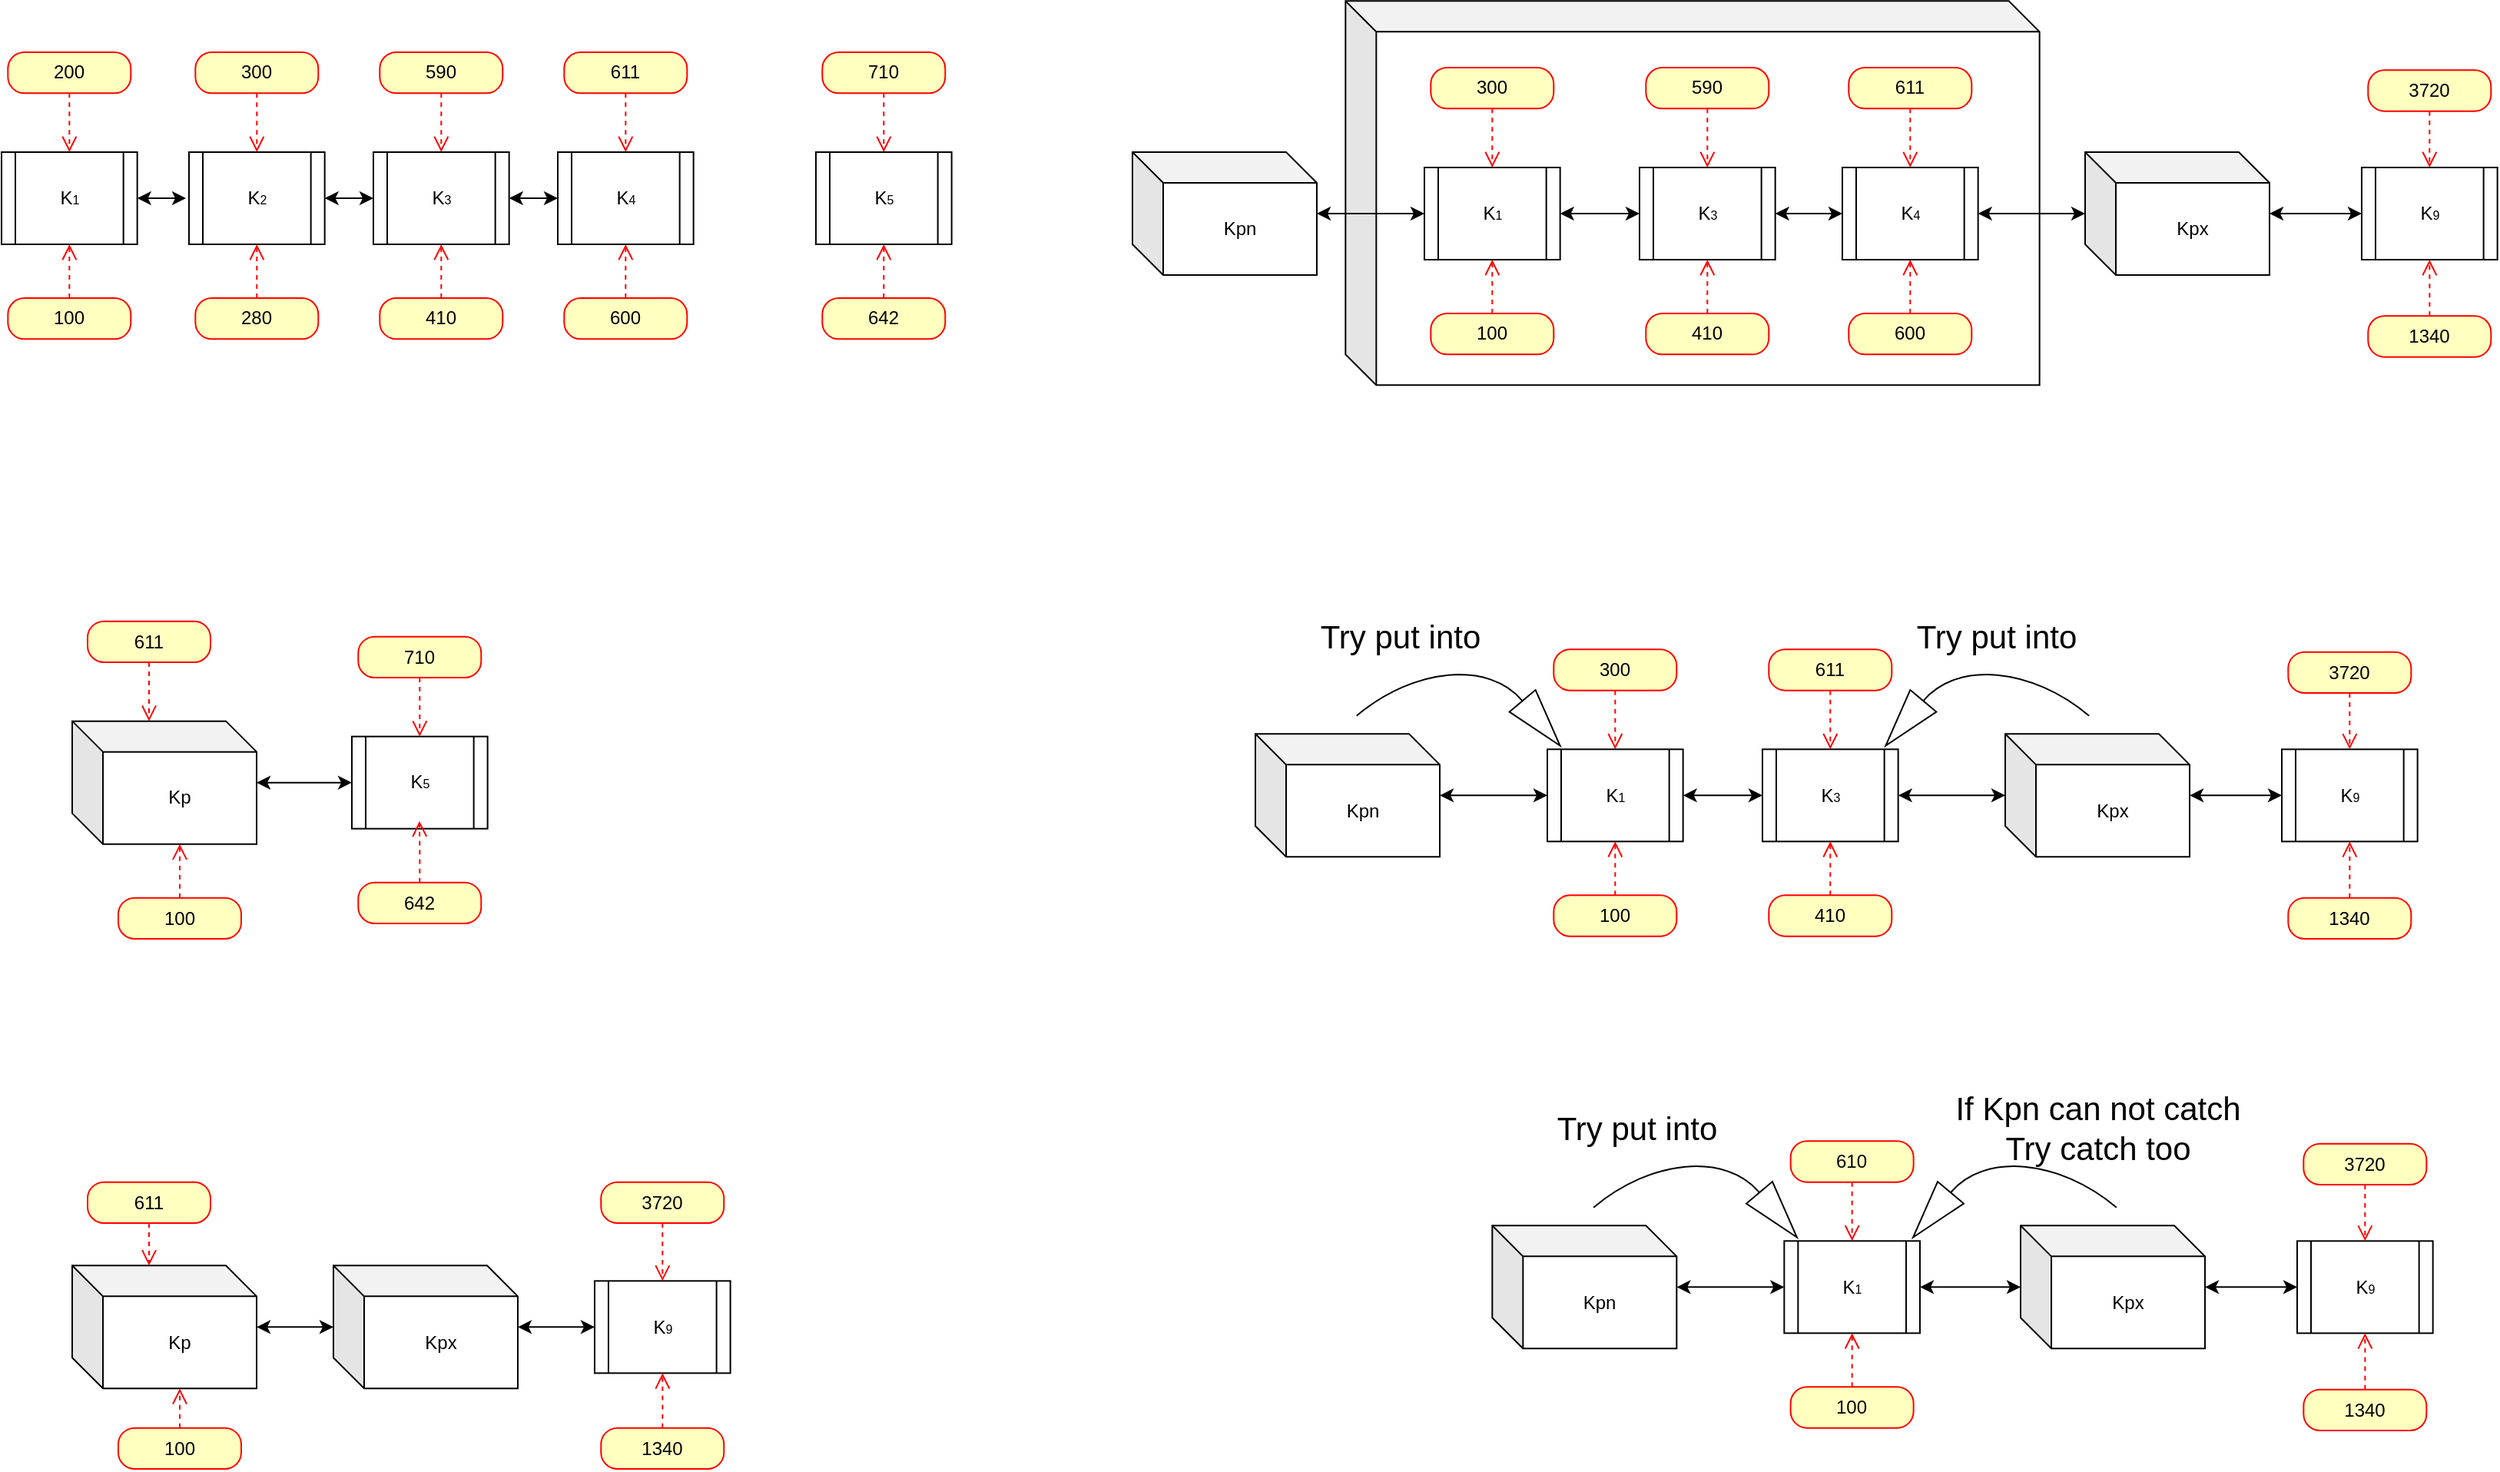 <mxfile version="12.8.4" type="device"><diagram id="GZtJiovVT754KJKXWWbZ" name="Page-1"><mxGraphModel dx="2070" dy="1130" grid="1" gridSize="10" guides="1" tooltips="1" connect="1" arrows="1" fold="1" page="1" pageScale="1" pageWidth="827" pageHeight="1169" math="0" shadow="0"><root><mxCell id="0"/><mxCell id="1" parent="0"/><mxCell id="yOZg9zUMTTDigQ_zRQOv-125" value="Kpn" style="shape=cube;whiteSpace=wrap;html=1;boundedLbl=1;backgroundOutline=1;darkOpacity=0.05;darkOpacity2=0.1;" vertex="1" parent="1"><mxGeometry x="978.67" y="136.67" width="451.66" height="250" as="geometry"/></mxCell><mxCell id="yOZg9zUMTTDigQ_zRQOv-13" style="edgeStyle=orthogonalEdgeStyle;rounded=0;orthogonalLoop=1;jettySize=auto;html=1;entryX=0;entryY=0.5;entryDx=0;entryDy=0;startArrow=classic;startFill=1;" edge="1" parent="1" target="yOZg9zUMTTDigQ_zRQOv-12"><mxGeometry relative="1" as="geometry"><mxPoint x="396.33" y="475" as="sourcePoint"/></mxGeometry></mxCell><mxCell id="yOZg9zUMTTDigQ_zRQOv-62" value="" style="edgeStyle=orthogonalEdgeStyle;rounded=0;orthogonalLoop=1;jettySize=auto;html=1;startArrow=classic;startFill=1;" edge="1" parent="1" source="yOZg9zUMTTDigQ_zRQOv-49" target="yOZg9zUMTTDigQ_zRQOv-57"><mxGeometry relative="1" as="geometry"/></mxCell><mxCell id="yOZg9zUMTTDigQ_zRQOv-49" value="Kp" style="shape=cube;whiteSpace=wrap;html=1;boundedLbl=1;backgroundOutline=1;darkOpacity=0.05;darkOpacity2=0.1;" vertex="1" parent="1"><mxGeometry x="150.0" y="605.33" width="120" height="80" as="geometry"/></mxCell><mxCell id="yOZg9zUMTTDigQ_zRQOv-52" value="K&lt;span style=&quot;font-size: 8px&quot;&gt;5&lt;br&gt;&lt;/span&gt;" style="shape=process;whiteSpace=wrap;html=1;backgroundOutline=1;rotation=0;" vertex="1" parent="1"><mxGeometry x="634" y="235" width="88.33" height="60" as="geometry"/></mxCell><mxCell id="yOZg9zUMTTDigQ_zRQOv-53" value="642" style="rounded=1;whiteSpace=wrap;html=1;arcSize=40;fontColor=#000000;fillColor=#ffffc0;strokeColor=#ff0000;" vertex="1" parent="1"><mxGeometry x="638.16" y="330" width="80" height="26.67" as="geometry"/></mxCell><mxCell id="yOZg9zUMTTDigQ_zRQOv-54" value="710" style="rounded=1;whiteSpace=wrap;html=1;arcSize=40;fontColor=#000000;fillColor=#ffffc0;strokeColor=#ff0000;" vertex="1" parent="1"><mxGeometry x="638.16" y="170.0" width="80" height="26.67" as="geometry"/></mxCell><mxCell id="yOZg9zUMTTDigQ_zRQOv-55" value="" style="edgeStyle=orthogonalEdgeStyle;html=1;verticalAlign=bottom;endArrow=open;endSize=8;strokeColor=#ff0000;dashed=1;exitX=0.5;exitY=0;exitDx=0;exitDy=0;entryX=0.5;entryY=1;entryDx=0;entryDy=0;" edge="1" parent="1" source="yOZg9zUMTTDigQ_zRQOv-53" target="yOZg9zUMTTDigQ_zRQOv-52"><mxGeometry relative="1" as="geometry"><mxPoint x="678" y="300" as="targetPoint"/><mxPoint x="1056.0" y="70.0" as="sourcePoint"/></mxGeometry></mxCell><mxCell id="yOZg9zUMTTDigQ_zRQOv-56" value="" style="edgeStyle=orthogonalEdgeStyle;html=1;verticalAlign=bottom;endArrow=open;endSize=8;strokeColor=#ff0000;dashed=1;exitX=0.5;exitY=1;exitDx=0;exitDy=0;entryX=0.5;entryY=0;entryDx=0;entryDy=0;" edge="1" parent="1" source="yOZg9zUMTTDigQ_zRQOv-54" target="yOZg9zUMTTDigQ_zRQOv-52"><mxGeometry relative="1" as="geometry"><mxPoint x="688" y="300" as="targetPoint"/><mxPoint x="688.16" y="340" as="sourcePoint"/></mxGeometry></mxCell><mxCell id="yOZg9zUMTTDigQ_zRQOv-57" value="K&lt;span style=&quot;font-size: 8px&quot;&gt;5&lt;br&gt;&lt;/span&gt;" style="shape=process;whiteSpace=wrap;html=1;backgroundOutline=1;rotation=0;" vertex="1" parent="1"><mxGeometry x="331.99" y="615.33" width="88.33" height="60" as="geometry"/></mxCell><mxCell id="yOZg9zUMTTDigQ_zRQOv-58" value="642" style="rounded=1;whiteSpace=wrap;html=1;arcSize=40;fontColor=#000000;fillColor=#ffffc0;strokeColor=#ff0000;" vertex="1" parent="1"><mxGeometry x="336.15" y="710.33" width="80" height="26.67" as="geometry"/></mxCell><mxCell id="yOZg9zUMTTDigQ_zRQOv-59" value="710" style="rounded=1;whiteSpace=wrap;html=1;arcSize=40;fontColor=#000000;fillColor=#ffffc0;strokeColor=#ff0000;" vertex="1" parent="1"><mxGeometry x="336.15" y="550.33" width="80" height="26.67" as="geometry"/></mxCell><mxCell id="yOZg9zUMTTDigQ_zRQOv-60" value="" style="edgeStyle=orthogonalEdgeStyle;html=1;verticalAlign=bottom;endArrow=open;endSize=8;strokeColor=#ff0000;dashed=1;exitX=0.5;exitY=0;exitDx=0;exitDy=0;" edge="1" parent="1" source="yOZg9zUMTTDigQ_zRQOv-58"><mxGeometry relative="1" as="geometry"><mxPoint x="375.99" y="670.33" as="targetPoint"/><mxPoint x="753.99" y="450.33" as="sourcePoint"/></mxGeometry></mxCell><mxCell id="yOZg9zUMTTDigQ_zRQOv-61" value="" style="edgeStyle=orthogonalEdgeStyle;html=1;verticalAlign=bottom;endArrow=open;endSize=8;strokeColor=#ff0000;dashed=1;exitX=0.5;exitY=1;exitDx=0;exitDy=0;entryX=0.5;entryY=0;entryDx=0;entryDy=0;" edge="1" parent="1" source="yOZg9zUMTTDigQ_zRQOv-59" target="yOZg9zUMTTDigQ_zRQOv-57"><mxGeometry relative="1" as="geometry"><mxPoint x="385.99" y="680.33" as="targetPoint"/><mxPoint x="386.15" y="720.33" as="sourcePoint"/></mxGeometry></mxCell><mxCell id="yOZg9zUMTTDigQ_zRQOv-71" value="" style="edgeStyle=orthogonalEdgeStyle;rounded=0;orthogonalLoop=1;jettySize=auto;html=1;startArrow=classic;startFill=1;" edge="1" parent="1" source="yOZg9zUMTTDigQ_zRQOv-64" target="yOZg9zUMTTDigQ_zRQOv-65"><mxGeometry relative="1" as="geometry"/></mxCell><mxCell id="yOZg9zUMTTDigQ_zRQOv-64" value="Kp" style="shape=cube;whiteSpace=wrap;html=1;boundedLbl=1;backgroundOutline=1;darkOpacity=0.05;darkOpacity2=0.1;" vertex="1" parent="1"><mxGeometry x="150.0" y="959.66" width="120" height="80" as="geometry"/></mxCell><mxCell id="yOZg9zUMTTDigQ_zRQOv-74" value="" style="edgeStyle=orthogonalEdgeStyle;rounded=0;orthogonalLoop=1;jettySize=auto;html=1;startArrow=classic;startFill=1;" edge="1" parent="1" source="yOZg9zUMTTDigQ_zRQOv-65" target="yOZg9zUMTTDigQ_zRQOv-66"><mxGeometry relative="1" as="geometry"/></mxCell><mxCell id="yOZg9zUMTTDigQ_zRQOv-65" value="Kpx" style="shape=cube;whiteSpace=wrap;html=1;boundedLbl=1;backgroundOutline=1;darkOpacity=0.05;darkOpacity2=0.1;" vertex="1" parent="1"><mxGeometry x="319.99" y="959.66" width="120" height="80" as="geometry"/></mxCell><mxCell id="yOZg9zUMTTDigQ_zRQOv-66" value="K&lt;span style=&quot;font-size: 8px&quot;&gt;9&lt;br&gt;&lt;/span&gt;" style="shape=process;whiteSpace=wrap;html=1;backgroundOutline=1;rotation=0;" vertex="1" parent="1"><mxGeometry x="489.99" y="969.66" width="88.33" height="60" as="geometry"/></mxCell><mxCell id="yOZg9zUMTTDigQ_zRQOv-67" value="1340" style="rounded=1;whiteSpace=wrap;html=1;arcSize=40;fontColor=#000000;fillColor=#ffffc0;strokeColor=#ff0000;" vertex="1" parent="1"><mxGeometry x="494.15" y="1065.32" width="80" height="26.67" as="geometry"/></mxCell><mxCell id="yOZg9zUMTTDigQ_zRQOv-68" value="3720" style="rounded=1;whiteSpace=wrap;html=1;arcSize=40;fontColor=#000000;fillColor=#ffffc0;strokeColor=#ff0000;" vertex="1" parent="1"><mxGeometry x="494.15" y="905.32" width="80" height="26.67" as="geometry"/></mxCell><mxCell id="yOZg9zUMTTDigQ_zRQOv-76" value="611" style="rounded=1;whiteSpace=wrap;html=1;arcSize=40;fontColor=#000000;fillColor=#ffffc0;strokeColor=#ff0000;" vertex="1" parent="1"><mxGeometry x="159.99" y="905.32" width="80" height="26.67" as="geometry"/></mxCell><mxCell id="yOZg9zUMTTDigQ_zRQOv-69" value="" style="edgeStyle=orthogonalEdgeStyle;html=1;verticalAlign=bottom;endArrow=open;endSize=8;strokeColor=#ff0000;dashed=1;exitX=0.5;exitY=0;exitDx=0;exitDy=0;" edge="1" parent="1" source="yOZg9zUMTTDigQ_zRQOv-67" target="yOZg9zUMTTDigQ_zRQOv-66"><mxGeometry relative="1" as="geometry"><mxPoint x="533.99" y="1025.32" as="targetPoint"/><mxPoint x="911.99" y="805.32" as="sourcePoint"/></mxGeometry></mxCell><mxCell id="yOZg9zUMTTDigQ_zRQOv-70" value="" style="edgeStyle=orthogonalEdgeStyle;html=1;verticalAlign=bottom;endArrow=open;endSize=8;strokeColor=#ff0000;dashed=1;exitX=0.5;exitY=1;exitDx=0;exitDy=0;entryX=0.5;entryY=0;entryDx=0;entryDy=0;" edge="1" parent="1" source="yOZg9zUMTTDigQ_zRQOv-68" target="yOZg9zUMTTDigQ_zRQOv-66"><mxGeometry relative="1" as="geometry"><mxPoint x="543.99" y="1035.32" as="targetPoint"/><mxPoint x="544.15" y="1075.32" as="sourcePoint"/></mxGeometry></mxCell><mxCell id="yOZg9zUMTTDigQ_zRQOv-75" value="" style="group" vertex="1" connectable="0" parent="1"><mxGeometry x="104.0" y="170.0" width="450.33" height="186.67" as="geometry"/></mxCell><mxCell id="yOZg9zUMTTDigQ_zRQOv-9" style="edgeStyle=orthogonalEdgeStyle;rounded=0;orthogonalLoop=1;jettySize=auto;html=1;entryX=0;entryY=0.5;entryDx=0;entryDy=0;startArrow=classic;startFill=1;" edge="1" parent="yOZg9zUMTTDigQ_zRQOv-75" source="yOZg9zUMTTDigQ_zRQOv-10"><mxGeometry relative="1" as="geometry"><mxPoint x="120.0" y="95.0" as="targetPoint"/></mxGeometry></mxCell><mxCell id="yOZg9zUMTTDigQ_zRQOv-10" value="K&lt;span style=&quot;font-size: 8px&quot;&gt;1&lt;br&gt;&lt;/span&gt;" style="shape=process;whiteSpace=wrap;html=1;backgroundOutline=1;rotation=0;" vertex="1" parent="yOZg9zUMTTDigQ_zRQOv-75"><mxGeometry y="65.0" width="88.33" height="60" as="geometry"/></mxCell><mxCell id="yOZg9zUMTTDigQ_zRQOv-20" value="100" style="rounded=1;whiteSpace=wrap;html=1;arcSize=40;fontColor=#000000;fillColor=#ffffc0;strokeColor=#ff0000;" vertex="1" parent="yOZg9zUMTTDigQ_zRQOv-75"><mxGeometry x="4.16" y="160.0" width="80" height="26.67" as="geometry"/></mxCell><mxCell id="yOZg9zUMTTDigQ_zRQOv-22" value="200" style="rounded=1;whiteSpace=wrap;html=1;arcSize=40;fontColor=#000000;fillColor=#ffffc0;strokeColor=#ff0000;" vertex="1" parent="yOZg9zUMTTDigQ_zRQOv-75"><mxGeometry x="4.16" width="80" height="26.67" as="geometry"/></mxCell><mxCell id="yOZg9zUMTTDigQ_zRQOv-21" value="" style="edgeStyle=orthogonalEdgeStyle;html=1;verticalAlign=bottom;endArrow=open;endSize=8;strokeColor=#ff0000;dashed=1;exitX=0.5;exitY=0;exitDx=0;exitDy=0;entryX=0.5;entryY=1;entryDx=0;entryDy=0;" edge="1" parent="yOZg9zUMTTDigQ_zRQOv-75" source="yOZg9zUMTTDigQ_zRQOv-20" target="yOZg9zUMTTDigQ_zRQOv-10"><mxGeometry relative="1" as="geometry"><mxPoint x="44.0" y="130.0" as="targetPoint"/><mxPoint x="422.0" y="-100.0" as="sourcePoint"/></mxGeometry></mxCell><mxCell id="yOZg9zUMTTDigQ_zRQOv-24" value="" style="edgeStyle=orthogonalEdgeStyle;html=1;verticalAlign=bottom;endArrow=open;endSize=8;strokeColor=#ff0000;dashed=1;exitX=0.5;exitY=1;exitDx=0;exitDy=0;entryX=0.5;entryY=0;entryDx=0;entryDy=0;" edge="1" parent="yOZg9zUMTTDigQ_zRQOv-75" source="yOZg9zUMTTDigQ_zRQOv-22" target="yOZg9zUMTTDigQ_zRQOv-10"><mxGeometry relative="1" as="geometry"><mxPoint x="54.0" y="130.0" as="targetPoint"/><mxPoint x="54.16" y="170.0" as="sourcePoint"/></mxGeometry></mxCell><mxCell id="yOZg9zUMTTDigQ_zRQOv-30" value="K&lt;span style=&quot;font-size: 8px&quot;&gt;2&lt;br&gt;&lt;/span&gt;" style="shape=process;whiteSpace=wrap;html=1;backgroundOutline=1;rotation=0;" vertex="1" parent="yOZg9zUMTTDigQ_zRQOv-75"><mxGeometry x="122.0" y="65.0" width="88.33" height="60" as="geometry"/></mxCell><mxCell id="yOZg9zUMTTDigQ_zRQOv-31" value="280" style="rounded=1;whiteSpace=wrap;html=1;arcSize=40;fontColor=#000000;fillColor=#ffffc0;strokeColor=#ff0000;" vertex="1" parent="yOZg9zUMTTDigQ_zRQOv-75"><mxGeometry x="126.16" y="160.0" width="80" height="26.67" as="geometry"/></mxCell><mxCell id="yOZg9zUMTTDigQ_zRQOv-32" value="300" style="rounded=1;whiteSpace=wrap;html=1;arcSize=40;fontColor=#000000;fillColor=#ffffc0;strokeColor=#ff0000;" vertex="1" parent="yOZg9zUMTTDigQ_zRQOv-75"><mxGeometry x="126.16" width="80" height="26.67" as="geometry"/></mxCell><mxCell id="yOZg9zUMTTDigQ_zRQOv-33" value="" style="edgeStyle=orthogonalEdgeStyle;html=1;verticalAlign=bottom;endArrow=open;endSize=8;strokeColor=#ff0000;dashed=1;exitX=0.5;exitY=0;exitDx=0;exitDy=0;entryX=0.5;entryY=1;entryDx=0;entryDy=0;" edge="1" parent="yOZg9zUMTTDigQ_zRQOv-75" source="yOZg9zUMTTDigQ_zRQOv-31" target="yOZg9zUMTTDigQ_zRQOv-30"><mxGeometry relative="1" as="geometry"><mxPoint x="166.0" y="130.0" as="targetPoint"/><mxPoint x="544.0" y="-100.0" as="sourcePoint"/></mxGeometry></mxCell><mxCell id="yOZg9zUMTTDigQ_zRQOv-34" value="" style="edgeStyle=orthogonalEdgeStyle;html=1;verticalAlign=bottom;endArrow=open;endSize=8;strokeColor=#ff0000;dashed=1;exitX=0.5;exitY=1;exitDx=0;exitDy=0;entryX=0.5;entryY=0;entryDx=0;entryDy=0;" edge="1" parent="yOZg9zUMTTDigQ_zRQOv-75" source="yOZg9zUMTTDigQ_zRQOv-32" target="yOZg9zUMTTDigQ_zRQOv-30"><mxGeometry relative="1" as="geometry"><mxPoint x="176.0" y="130.0" as="targetPoint"/><mxPoint x="176.16" y="170.0" as="sourcePoint"/></mxGeometry></mxCell><mxCell id="yOZg9zUMTTDigQ_zRQOv-35" value="K&lt;span style=&quot;font-size: 8px&quot;&gt;3&lt;br&gt;&lt;/span&gt;" style="shape=process;whiteSpace=wrap;html=1;backgroundOutline=1;rotation=0;" vertex="1" parent="yOZg9zUMTTDigQ_zRQOv-75"><mxGeometry x="242.0" y="65.0" width="88.33" height="60" as="geometry"/></mxCell><mxCell id="yOZg9zUMTTDigQ_zRQOv-46" value="" style="edgeStyle=orthogonalEdgeStyle;rounded=0;orthogonalLoop=1;jettySize=auto;html=1;startArrow=classic;startFill=1;" edge="1" parent="yOZg9zUMTTDigQ_zRQOv-75" source="yOZg9zUMTTDigQ_zRQOv-30" target="yOZg9zUMTTDigQ_zRQOv-35"><mxGeometry relative="1" as="geometry"/></mxCell><mxCell id="yOZg9zUMTTDigQ_zRQOv-36" value="410" style="rounded=1;whiteSpace=wrap;html=1;arcSize=40;fontColor=#000000;fillColor=#ffffc0;strokeColor=#ff0000;" vertex="1" parent="yOZg9zUMTTDigQ_zRQOv-75"><mxGeometry x="246.16" y="160.0" width="80" height="26.67" as="geometry"/></mxCell><mxCell id="yOZg9zUMTTDigQ_zRQOv-37" value="590" style="rounded=1;whiteSpace=wrap;html=1;arcSize=40;fontColor=#000000;fillColor=#ffffc0;strokeColor=#ff0000;" vertex="1" parent="yOZg9zUMTTDigQ_zRQOv-75"><mxGeometry x="246.16" width="80" height="26.67" as="geometry"/></mxCell><mxCell id="yOZg9zUMTTDigQ_zRQOv-38" value="" style="edgeStyle=orthogonalEdgeStyle;html=1;verticalAlign=bottom;endArrow=open;endSize=8;strokeColor=#ff0000;dashed=1;exitX=0.5;exitY=0;exitDx=0;exitDy=0;entryX=0.5;entryY=1;entryDx=0;entryDy=0;" edge="1" parent="yOZg9zUMTTDigQ_zRQOv-75" source="yOZg9zUMTTDigQ_zRQOv-36" target="yOZg9zUMTTDigQ_zRQOv-35"><mxGeometry relative="1" as="geometry"><mxPoint x="286" y="130.0" as="targetPoint"/><mxPoint x="664.0" y="-100.0" as="sourcePoint"/></mxGeometry></mxCell><mxCell id="yOZg9zUMTTDigQ_zRQOv-39" value="" style="edgeStyle=orthogonalEdgeStyle;html=1;verticalAlign=bottom;endArrow=open;endSize=8;strokeColor=#ff0000;dashed=1;exitX=0.5;exitY=1;exitDx=0;exitDy=0;entryX=0.5;entryY=0;entryDx=0;entryDy=0;" edge="1" parent="yOZg9zUMTTDigQ_zRQOv-75" source="yOZg9zUMTTDigQ_zRQOv-37" target="yOZg9zUMTTDigQ_zRQOv-35"><mxGeometry relative="1" as="geometry"><mxPoint x="296" y="130.0" as="targetPoint"/><mxPoint x="296.16" y="170.0" as="sourcePoint"/></mxGeometry></mxCell><mxCell id="yOZg9zUMTTDigQ_zRQOv-40" value="K&lt;span style=&quot;font-size: 8px&quot;&gt;4&lt;br&gt;&lt;/span&gt;" style="shape=process;whiteSpace=wrap;html=1;backgroundOutline=1;rotation=0;" vertex="1" parent="yOZg9zUMTTDigQ_zRQOv-75"><mxGeometry x="362" y="65.0" width="88.33" height="60" as="geometry"/></mxCell><mxCell id="yOZg9zUMTTDigQ_zRQOv-47" value="" style="edgeStyle=orthogonalEdgeStyle;rounded=0;orthogonalLoop=1;jettySize=auto;html=1;startArrow=classic;startFill=1;" edge="1" parent="yOZg9zUMTTDigQ_zRQOv-75" source="yOZg9zUMTTDigQ_zRQOv-35" target="yOZg9zUMTTDigQ_zRQOv-40"><mxGeometry relative="1" as="geometry"/></mxCell><mxCell id="yOZg9zUMTTDigQ_zRQOv-41" value="600" style="rounded=1;whiteSpace=wrap;html=1;arcSize=40;fontColor=#000000;fillColor=#ffffc0;strokeColor=#ff0000;" vertex="1" parent="yOZg9zUMTTDigQ_zRQOv-75"><mxGeometry x="366.16" y="160.0" width="80" height="26.67" as="geometry"/></mxCell><mxCell id="yOZg9zUMTTDigQ_zRQOv-42" value="611" style="rounded=1;whiteSpace=wrap;html=1;arcSize=40;fontColor=#000000;fillColor=#ffffc0;strokeColor=#ff0000;" vertex="1" parent="yOZg9zUMTTDigQ_zRQOv-75"><mxGeometry x="366.16" width="80" height="26.67" as="geometry"/></mxCell><mxCell id="yOZg9zUMTTDigQ_zRQOv-43" value="" style="edgeStyle=orthogonalEdgeStyle;html=1;verticalAlign=bottom;endArrow=open;endSize=8;strokeColor=#ff0000;dashed=1;exitX=0.5;exitY=0;exitDx=0;exitDy=0;entryX=0.5;entryY=1;entryDx=0;entryDy=0;" edge="1" parent="yOZg9zUMTTDigQ_zRQOv-75" source="yOZg9zUMTTDigQ_zRQOv-41" target="yOZg9zUMTTDigQ_zRQOv-40"><mxGeometry relative="1" as="geometry"><mxPoint x="406" y="130.0" as="targetPoint"/><mxPoint x="784.0" y="-100.0" as="sourcePoint"/></mxGeometry></mxCell><mxCell id="yOZg9zUMTTDigQ_zRQOv-44" value="" style="edgeStyle=orthogonalEdgeStyle;html=1;verticalAlign=bottom;endArrow=open;endSize=8;strokeColor=#ff0000;dashed=1;exitX=0.5;exitY=1;exitDx=0;exitDy=0;entryX=0.5;entryY=0;entryDx=0;entryDy=0;" edge="1" parent="yOZg9zUMTTDigQ_zRQOv-75" source="yOZg9zUMTTDigQ_zRQOv-42" target="yOZg9zUMTTDigQ_zRQOv-40"><mxGeometry relative="1" as="geometry"><mxPoint x="416" y="130.0" as="targetPoint"/><mxPoint x="416.16" y="170.0" as="sourcePoint"/></mxGeometry></mxCell><mxCell id="yOZg9zUMTTDigQ_zRQOv-78" value="100" style="rounded=1;whiteSpace=wrap;html=1;arcSize=40;fontColor=#000000;fillColor=#ffffc0;strokeColor=#ff0000;" vertex="1" parent="1"><mxGeometry x="179.99" y="1065.32" width="80" height="26.67" as="geometry"/></mxCell><mxCell id="yOZg9zUMTTDigQ_zRQOv-79" value="" style="edgeStyle=orthogonalEdgeStyle;html=1;verticalAlign=bottom;endArrow=open;endSize=8;strokeColor=#ff0000;dashed=1;exitX=0.5;exitY=1;exitDx=0;exitDy=0;entryX=0;entryY=0;entryDx=50;entryDy=0;entryPerimeter=0;" edge="1" parent="1" source="yOZg9zUMTTDigQ_zRQOv-76" target="yOZg9zUMTTDigQ_zRQOv-64"><mxGeometry relative="1" as="geometry"><mxPoint x="544.155" y="979.66" as="targetPoint"/><mxPoint x="544.15" y="941.99" as="sourcePoint"/></mxGeometry></mxCell><mxCell id="yOZg9zUMTTDigQ_zRQOv-80" value="" style="edgeStyle=orthogonalEdgeStyle;html=1;verticalAlign=bottom;endArrow=open;endSize=8;strokeColor=#ff0000;dashed=1;exitX=0.5;exitY=0;exitDx=0;exitDy=0;entryX=0;entryY=0;entryDx=70;entryDy=80;entryPerimeter=0;" edge="1" parent="1" source="yOZg9zUMTTDigQ_zRQOv-78" target="yOZg9zUMTTDigQ_zRQOv-64"><mxGeometry relative="1" as="geometry"><mxPoint x="544.155" y="979.66" as="targetPoint"/><mxPoint x="544.15" y="941.99" as="sourcePoint"/></mxGeometry></mxCell><mxCell id="yOZg9zUMTTDigQ_zRQOv-81" value="611" style="rounded=1;whiteSpace=wrap;html=1;arcSize=40;fontColor=#000000;fillColor=#ffffc0;strokeColor=#ff0000;" vertex="1" parent="1"><mxGeometry x="159.99" y="540.33" width="80" height="26.67" as="geometry"/></mxCell><mxCell id="yOZg9zUMTTDigQ_zRQOv-82" value="" style="edgeStyle=orthogonalEdgeStyle;html=1;verticalAlign=bottom;endArrow=open;endSize=8;strokeColor=#ff0000;dashed=1;exitX=0.5;exitY=1;exitDx=0;exitDy=0;entryX=0;entryY=0;entryDx=50;entryDy=0;entryPerimeter=0;" edge="1" parent="1" source="yOZg9zUMTTDigQ_zRQOv-81" target="yOZg9zUMTTDigQ_zRQOv-49"><mxGeometry relative="1" as="geometry"><mxPoint x="210" y="840.33" as="targetPoint"/><mxPoint x="209.99" y="812.66" as="sourcePoint"/></mxGeometry></mxCell><mxCell id="yOZg9zUMTTDigQ_zRQOv-83" value="100" style="rounded=1;whiteSpace=wrap;html=1;arcSize=40;fontColor=#000000;fillColor=#ffffc0;strokeColor=#ff0000;" vertex="1" parent="1"><mxGeometry x="179.99" y="720.33" width="80" height="26.67" as="geometry"/></mxCell><mxCell id="yOZg9zUMTTDigQ_zRQOv-84" value="" style="edgeStyle=orthogonalEdgeStyle;html=1;verticalAlign=bottom;endArrow=open;endSize=8;strokeColor=#ff0000;dashed=1;exitX=0.5;exitY=0;exitDx=0;exitDy=0;entryX=0;entryY=0;entryDx=70;entryDy=80;entryPerimeter=0;" edge="1" parent="1" source="yOZg9zUMTTDigQ_zRQOv-83" target="yOZg9zUMTTDigQ_zRQOv-49"><mxGeometry relative="1" as="geometry"><mxPoint x="230" y="920.33" as="targetPoint"/><mxPoint x="229.99" y="945.99" as="sourcePoint"/></mxGeometry></mxCell><mxCell id="yOZg9zUMTTDigQ_zRQOv-115" value="" style="edgeStyle=orthogonalEdgeStyle;rounded=0;orthogonalLoop=1;jettySize=auto;html=1;startArrow=classic;startFill=1;" edge="1" parent="1" source="yOZg9zUMTTDigQ_zRQOv-85" target="yOZg9zUMTTDigQ_zRQOv-110"><mxGeometry relative="1" as="geometry"/></mxCell><mxCell id="yOZg9zUMTTDigQ_zRQOv-85" value="Kpx" style="shape=cube;whiteSpace=wrap;html=1;boundedLbl=1;backgroundOutline=1;darkOpacity=0.05;darkOpacity2=0.1;" vertex="1" parent="1"><mxGeometry x="1460" y="235" width="120" height="80" as="geometry"/></mxCell><mxCell id="yOZg9zUMTTDigQ_zRQOv-110" value="K&lt;span style=&quot;font-size: 8px&quot;&gt;9&lt;br&gt;&lt;/span&gt;" style="shape=process;whiteSpace=wrap;html=1;backgroundOutline=1;rotation=0;" vertex="1" parent="1"><mxGeometry x="1639.99" y="245" width="88.33" height="60" as="geometry"/></mxCell><mxCell id="yOZg9zUMTTDigQ_zRQOv-111" value="1340" style="rounded=1;whiteSpace=wrap;html=1;arcSize=40;fontColor=#000000;fillColor=#ffffc0;strokeColor=#ff0000;" vertex="1" parent="1"><mxGeometry x="1644.16" y="341.66" width="80" height="26.67" as="geometry"/></mxCell><mxCell id="yOZg9zUMTTDigQ_zRQOv-112" value="3720" style="rounded=1;whiteSpace=wrap;html=1;arcSize=40;fontColor=#000000;fillColor=#ffffc0;strokeColor=#ff0000;" vertex="1" parent="1"><mxGeometry x="1644.16" y="181.66" width="80" height="26.67" as="geometry"/></mxCell><mxCell id="yOZg9zUMTTDigQ_zRQOv-113" value="" style="edgeStyle=orthogonalEdgeStyle;html=1;verticalAlign=bottom;endArrow=open;endSize=8;strokeColor=#ff0000;dashed=1;exitX=0.5;exitY=0;exitDx=0;exitDy=0;" edge="1" parent="1" source="yOZg9zUMTTDigQ_zRQOv-111" target="yOZg9zUMTTDigQ_zRQOv-110"><mxGeometry relative="1" as="geometry"><mxPoint x="1684" y="301.66" as="targetPoint"/><mxPoint x="2062" y="81.66" as="sourcePoint"/></mxGeometry></mxCell><mxCell id="yOZg9zUMTTDigQ_zRQOv-114" value="" style="edgeStyle=orthogonalEdgeStyle;html=1;verticalAlign=bottom;endArrow=open;endSize=8;strokeColor=#ff0000;dashed=1;exitX=0.5;exitY=1;exitDx=0;exitDy=0;entryX=0.5;entryY=0;entryDx=0;entryDy=0;" edge="1" parent="1" source="yOZg9zUMTTDigQ_zRQOv-112" target="yOZg9zUMTTDigQ_zRQOv-110"><mxGeometry relative="1" as="geometry"><mxPoint x="1694" y="311.66" as="targetPoint"/><mxPoint x="1694.16" y="351.66" as="sourcePoint"/></mxGeometry></mxCell><mxCell id="yOZg9zUMTTDigQ_zRQOv-116" value="" style="edgeStyle=orthogonalEdgeStyle;rounded=0;orthogonalLoop=1;jettySize=auto;html=1;startArrow=classic;startFill=1;" edge="1" parent="1" source="yOZg9zUMTTDigQ_zRQOv-104" target="yOZg9zUMTTDigQ_zRQOv-85"><mxGeometry relative="1" as="geometry"/></mxCell><mxCell id="yOZg9zUMTTDigQ_zRQOv-123" value="" style="edgeStyle=orthogonalEdgeStyle;rounded=0;orthogonalLoop=1;jettySize=auto;html=1;startArrow=classic;startFill=1;" edge="1" parent="1" source="yOZg9zUMTTDigQ_zRQOv-88" target="yOZg9zUMTTDigQ_zRQOv-98"><mxGeometry relative="1" as="geometry"/></mxCell><mxCell id="yOZg9zUMTTDigQ_zRQOv-88" value="K&lt;span style=&quot;font-size: 8px&quot;&gt;1&lt;br&gt;&lt;/span&gt;" style="shape=process;whiteSpace=wrap;html=1;backgroundOutline=1;rotation=0;" vertex="1" parent="1"><mxGeometry x="1030" y="245" width="88.33" height="60" as="geometry"/></mxCell><mxCell id="yOZg9zUMTTDigQ_zRQOv-89" value="100" style="rounded=1;whiteSpace=wrap;html=1;arcSize=40;fontColor=#000000;fillColor=#ffffc0;strokeColor=#ff0000;" vertex="1" parent="1"><mxGeometry x="1034.16" y="340" width="80" height="26.67" as="geometry"/></mxCell><mxCell id="yOZg9zUMTTDigQ_zRQOv-90" value="300" style="rounded=1;whiteSpace=wrap;html=1;arcSize=40;fontColor=#000000;fillColor=#ffffc0;strokeColor=#ff0000;" vertex="1" parent="1"><mxGeometry x="1034.16" y="180.0" width="80" height="26.67" as="geometry"/></mxCell><mxCell id="yOZg9zUMTTDigQ_zRQOv-91" value="" style="edgeStyle=orthogonalEdgeStyle;html=1;verticalAlign=bottom;endArrow=open;endSize=8;strokeColor=#ff0000;dashed=1;exitX=0.5;exitY=0;exitDx=0;exitDy=0;entryX=0.5;entryY=1;entryDx=0;entryDy=0;" edge="1" parent="1" source="yOZg9zUMTTDigQ_zRQOv-89" target="yOZg9zUMTTDigQ_zRQOv-88"><mxGeometry relative="1" as="geometry"><mxPoint x="1074" y="310" as="targetPoint"/><mxPoint x="1452.0" y="80.0" as="sourcePoint"/></mxGeometry></mxCell><mxCell id="yOZg9zUMTTDigQ_zRQOv-92" value="" style="edgeStyle=orthogonalEdgeStyle;html=1;verticalAlign=bottom;endArrow=open;endSize=8;strokeColor=#ff0000;dashed=1;exitX=0.5;exitY=1;exitDx=0;exitDy=0;entryX=0.5;entryY=0;entryDx=0;entryDy=0;" edge="1" parent="1" source="yOZg9zUMTTDigQ_zRQOv-90" target="yOZg9zUMTTDigQ_zRQOv-88"><mxGeometry relative="1" as="geometry"><mxPoint x="1084" y="310" as="targetPoint"/><mxPoint x="1084.16" y="350" as="sourcePoint"/></mxGeometry></mxCell><mxCell id="yOZg9zUMTTDigQ_zRQOv-98" value="K&lt;span style=&quot;font-size: 8px&quot;&gt;3&lt;br&gt;&lt;/span&gt;" style="shape=process;whiteSpace=wrap;html=1;backgroundOutline=1;rotation=0;" vertex="1" parent="1"><mxGeometry x="1170" y="245" width="88.33" height="60" as="geometry"/></mxCell><mxCell id="yOZg9zUMTTDigQ_zRQOv-100" value="410" style="rounded=1;whiteSpace=wrap;html=1;arcSize=40;fontColor=#000000;fillColor=#ffffc0;strokeColor=#ff0000;" vertex="1" parent="1"><mxGeometry x="1174.16" y="340" width="80" height="26.67" as="geometry"/></mxCell><mxCell id="yOZg9zUMTTDigQ_zRQOv-101" value="590" style="rounded=1;whiteSpace=wrap;html=1;arcSize=40;fontColor=#000000;fillColor=#ffffc0;strokeColor=#ff0000;" vertex="1" parent="1"><mxGeometry x="1174.16" y="180.0" width="80" height="26.67" as="geometry"/></mxCell><mxCell id="yOZg9zUMTTDigQ_zRQOv-102" value="" style="edgeStyle=orthogonalEdgeStyle;html=1;verticalAlign=bottom;endArrow=open;endSize=8;strokeColor=#ff0000;dashed=1;exitX=0.5;exitY=0;exitDx=0;exitDy=0;entryX=0.5;entryY=1;entryDx=0;entryDy=0;" edge="1" parent="1" source="yOZg9zUMTTDigQ_zRQOv-100" target="yOZg9zUMTTDigQ_zRQOv-98"><mxGeometry relative="1" as="geometry"><mxPoint x="1214" y="310" as="targetPoint"/><mxPoint x="1592.0" y="80.0" as="sourcePoint"/></mxGeometry></mxCell><mxCell id="yOZg9zUMTTDigQ_zRQOv-103" value="" style="edgeStyle=orthogonalEdgeStyle;html=1;verticalAlign=bottom;endArrow=open;endSize=8;strokeColor=#ff0000;dashed=1;exitX=0.5;exitY=1;exitDx=0;exitDy=0;entryX=0.5;entryY=0;entryDx=0;entryDy=0;" edge="1" parent="1" source="yOZg9zUMTTDigQ_zRQOv-101" target="yOZg9zUMTTDigQ_zRQOv-98"><mxGeometry relative="1" as="geometry"><mxPoint x="1224" y="310" as="targetPoint"/><mxPoint x="1224.16" y="350" as="sourcePoint"/></mxGeometry></mxCell><mxCell id="yOZg9zUMTTDigQ_zRQOv-104" value="K&lt;span style=&quot;font-size: 8px&quot;&gt;4&lt;br&gt;&lt;/span&gt;" style="shape=process;whiteSpace=wrap;html=1;backgroundOutline=1;rotation=0;" vertex="1" parent="1"><mxGeometry x="1302" y="245" width="88.33" height="60" as="geometry"/></mxCell><mxCell id="yOZg9zUMTTDigQ_zRQOv-105" value="" style="edgeStyle=orthogonalEdgeStyle;rounded=0;orthogonalLoop=1;jettySize=auto;html=1;startArrow=classic;startFill=1;" edge="1" parent="1" source="yOZg9zUMTTDigQ_zRQOv-98" target="yOZg9zUMTTDigQ_zRQOv-104"><mxGeometry relative="1" as="geometry"/></mxCell><mxCell id="yOZg9zUMTTDigQ_zRQOv-106" value="600" style="rounded=1;whiteSpace=wrap;html=1;arcSize=40;fontColor=#000000;fillColor=#ffffc0;strokeColor=#ff0000;" vertex="1" parent="1"><mxGeometry x="1306.16" y="340" width="80" height="26.67" as="geometry"/></mxCell><mxCell id="yOZg9zUMTTDigQ_zRQOv-107" value="611" style="rounded=1;whiteSpace=wrap;html=1;arcSize=40;fontColor=#000000;fillColor=#ffffc0;strokeColor=#ff0000;" vertex="1" parent="1"><mxGeometry x="1306.16" y="180.0" width="80" height="26.67" as="geometry"/></mxCell><mxCell id="yOZg9zUMTTDigQ_zRQOv-108" value="" style="edgeStyle=orthogonalEdgeStyle;html=1;verticalAlign=bottom;endArrow=open;endSize=8;strokeColor=#ff0000;dashed=1;exitX=0.5;exitY=0;exitDx=0;exitDy=0;entryX=0.5;entryY=1;entryDx=0;entryDy=0;" edge="1" parent="1" source="yOZg9zUMTTDigQ_zRQOv-106" target="yOZg9zUMTTDigQ_zRQOv-104"><mxGeometry relative="1" as="geometry"><mxPoint x="1346" y="310" as="targetPoint"/><mxPoint x="1724.0" y="80.0" as="sourcePoint"/></mxGeometry></mxCell><mxCell id="yOZg9zUMTTDigQ_zRQOv-109" value="" style="edgeStyle=orthogonalEdgeStyle;html=1;verticalAlign=bottom;endArrow=open;endSize=8;strokeColor=#ff0000;dashed=1;exitX=0.5;exitY=1;exitDx=0;exitDy=0;entryX=0.5;entryY=0;entryDx=0;entryDy=0;" edge="1" parent="1" source="yOZg9zUMTTDigQ_zRQOv-107" target="yOZg9zUMTTDigQ_zRQOv-104"><mxGeometry relative="1" as="geometry"><mxPoint x="1356" y="310" as="targetPoint"/><mxPoint x="1356.16" y="350" as="sourcePoint"/></mxGeometry></mxCell><mxCell id="yOZg9zUMTTDigQ_zRQOv-122" value="" style="edgeStyle=orthogonalEdgeStyle;rounded=0;orthogonalLoop=1;jettySize=auto;html=1;startArrow=classic;startFill=1;" edge="1" parent="1" source="yOZg9zUMTTDigQ_zRQOv-121" target="yOZg9zUMTTDigQ_zRQOv-88"><mxGeometry relative="1" as="geometry"/></mxCell><mxCell id="yOZg9zUMTTDigQ_zRQOv-121" value="Kpn" style="shape=cube;whiteSpace=wrap;html=1;boundedLbl=1;backgroundOutline=1;darkOpacity=0.05;darkOpacity2=0.1;" vertex="1" parent="1"><mxGeometry x="840" y="235" width="120" height="80" as="geometry"/></mxCell><mxCell id="yOZg9zUMTTDigQ_zRQOv-126" value="" style="edgeStyle=orthogonalEdgeStyle;rounded=0;orthogonalLoop=1;jettySize=auto;html=1;startArrow=classic;startFill=1;" edge="1" parent="1" source="yOZg9zUMTTDigQ_zRQOv-127" target="yOZg9zUMTTDigQ_zRQOv-128"><mxGeometry relative="1" as="geometry"/></mxCell><mxCell id="yOZg9zUMTTDigQ_zRQOv-127" value="Kpx" style="shape=cube;whiteSpace=wrap;html=1;boundedLbl=1;backgroundOutline=1;darkOpacity=0.05;darkOpacity2=0.1;" vertex="1" parent="1"><mxGeometry x="1408.01" y="613.66" width="120" height="80" as="geometry"/></mxCell><mxCell id="yOZg9zUMTTDigQ_zRQOv-128" value="K&lt;span style=&quot;font-size: 8px&quot;&gt;9&lt;br&gt;&lt;/span&gt;" style="shape=process;whiteSpace=wrap;html=1;backgroundOutline=1;rotation=0;" vertex="1" parent="1"><mxGeometry x="1588" y="623.67" width="88.33" height="60" as="geometry"/></mxCell><mxCell id="yOZg9zUMTTDigQ_zRQOv-129" value="1340" style="rounded=1;whiteSpace=wrap;html=1;arcSize=40;fontColor=#000000;fillColor=#ffffc0;strokeColor=#ff0000;" vertex="1" parent="1"><mxGeometry x="1592.17" y="720.33" width="80" height="26.67" as="geometry"/></mxCell><mxCell id="yOZg9zUMTTDigQ_zRQOv-130" value="3720" style="rounded=1;whiteSpace=wrap;html=1;arcSize=40;fontColor=#000000;fillColor=#ffffc0;strokeColor=#ff0000;" vertex="1" parent="1"><mxGeometry x="1592.17" y="560.33" width="80" height="26.67" as="geometry"/></mxCell><mxCell id="yOZg9zUMTTDigQ_zRQOv-131" value="" style="edgeStyle=orthogonalEdgeStyle;html=1;verticalAlign=bottom;endArrow=open;endSize=8;strokeColor=#ff0000;dashed=1;exitX=0.5;exitY=0;exitDx=0;exitDy=0;" edge="1" parent="1" source="yOZg9zUMTTDigQ_zRQOv-129" target="yOZg9zUMTTDigQ_zRQOv-128"><mxGeometry relative="1" as="geometry"><mxPoint x="1632.01" y="680.33" as="targetPoint"/><mxPoint x="2010.01" y="460.33" as="sourcePoint"/></mxGeometry></mxCell><mxCell id="yOZg9zUMTTDigQ_zRQOv-132" value="" style="edgeStyle=orthogonalEdgeStyle;html=1;verticalAlign=bottom;endArrow=open;endSize=8;strokeColor=#ff0000;dashed=1;exitX=0.5;exitY=1;exitDx=0;exitDy=0;entryX=0.5;entryY=0;entryDx=0;entryDy=0;" edge="1" parent="1" source="yOZg9zUMTTDigQ_zRQOv-130" target="yOZg9zUMTTDigQ_zRQOv-128"><mxGeometry relative="1" as="geometry"><mxPoint x="1642.01" y="690.33" as="targetPoint"/><mxPoint x="1642.17" y="730.33" as="sourcePoint"/></mxGeometry></mxCell><mxCell id="yOZg9zUMTTDigQ_zRQOv-134" value="" style="edgeStyle=orthogonalEdgeStyle;rounded=0;orthogonalLoop=1;jettySize=auto;html=1;startArrow=classic;startFill=1;" edge="1" parent="1" source="yOZg9zUMTTDigQ_zRQOv-135" target="yOZg9zUMTTDigQ_zRQOv-140"><mxGeometry relative="1" as="geometry"/></mxCell><mxCell id="yOZg9zUMTTDigQ_zRQOv-135" value="K&lt;span style=&quot;font-size: 8px&quot;&gt;1&lt;br&gt;&lt;/span&gt;" style="shape=process;whiteSpace=wrap;html=1;backgroundOutline=1;rotation=0;" vertex="1" parent="1"><mxGeometry x="1110" y="623.65" width="88.33" height="60" as="geometry"/></mxCell><mxCell id="yOZg9zUMTTDigQ_zRQOv-136" value="100" style="rounded=1;whiteSpace=wrap;html=1;arcSize=40;fontColor=#000000;fillColor=#ffffc0;strokeColor=#ff0000;" vertex="1" parent="1"><mxGeometry x="1114.16" y="718.65" width="80" height="26.67" as="geometry"/></mxCell><mxCell id="yOZg9zUMTTDigQ_zRQOv-137" value="300" style="rounded=1;whiteSpace=wrap;html=1;arcSize=40;fontColor=#000000;fillColor=#ffffc0;strokeColor=#ff0000;" vertex="1" parent="1"><mxGeometry x="1114.16" y="558.65" width="80" height="26.67" as="geometry"/></mxCell><mxCell id="yOZg9zUMTTDigQ_zRQOv-138" value="" style="edgeStyle=orthogonalEdgeStyle;html=1;verticalAlign=bottom;endArrow=open;endSize=8;strokeColor=#ff0000;dashed=1;exitX=0.5;exitY=0;exitDx=0;exitDy=0;entryX=0.5;entryY=1;entryDx=0;entryDy=0;" edge="1" parent="1" source="yOZg9zUMTTDigQ_zRQOv-136" target="yOZg9zUMTTDigQ_zRQOv-135"><mxGeometry relative="1" as="geometry"><mxPoint x="1154" y="688.65" as="targetPoint"/><mxPoint x="1532.0" y="458.65" as="sourcePoint"/></mxGeometry></mxCell><mxCell id="yOZg9zUMTTDigQ_zRQOv-139" value="" style="edgeStyle=orthogonalEdgeStyle;html=1;verticalAlign=bottom;endArrow=open;endSize=8;strokeColor=#ff0000;dashed=1;exitX=0.5;exitY=1;exitDx=0;exitDy=0;entryX=0.5;entryY=0;entryDx=0;entryDy=0;" edge="1" parent="1" source="yOZg9zUMTTDigQ_zRQOv-137" target="yOZg9zUMTTDigQ_zRQOv-135"><mxGeometry relative="1" as="geometry"><mxPoint x="1164" y="688.65" as="targetPoint"/><mxPoint x="1164.16" y="728.65" as="sourcePoint"/></mxGeometry></mxCell><mxCell id="yOZg9zUMTTDigQ_zRQOv-154" value="" style="edgeStyle=orthogonalEdgeStyle;rounded=0;orthogonalLoop=1;jettySize=auto;html=1;startArrow=classic;startFill=1;" edge="1" parent="1" source="yOZg9zUMTTDigQ_zRQOv-140" target="yOZg9zUMTTDigQ_zRQOv-127"><mxGeometry relative="1" as="geometry"/></mxCell><mxCell id="yOZg9zUMTTDigQ_zRQOv-140" value="K&lt;span style=&quot;font-size: 8px&quot;&gt;3&lt;br&gt;&lt;/span&gt;" style="shape=process;whiteSpace=wrap;html=1;backgroundOutline=1;rotation=0;" vertex="1" parent="1"><mxGeometry x="1250" y="623.65" width="88.33" height="60" as="geometry"/></mxCell><mxCell id="yOZg9zUMTTDigQ_zRQOv-141" value="410" style="rounded=1;whiteSpace=wrap;html=1;arcSize=40;fontColor=#000000;fillColor=#ffffc0;strokeColor=#ff0000;" vertex="1" parent="1"><mxGeometry x="1254.16" y="718.65" width="80" height="26.67" as="geometry"/></mxCell><mxCell id="yOZg9zUMTTDigQ_zRQOv-142" value="611" style="rounded=1;whiteSpace=wrap;html=1;arcSize=40;fontColor=#000000;fillColor=#ffffc0;strokeColor=#ff0000;" vertex="1" parent="1"><mxGeometry x="1254.16" y="558.65" width="80" height="26.67" as="geometry"/></mxCell><mxCell id="yOZg9zUMTTDigQ_zRQOv-143" value="" style="edgeStyle=orthogonalEdgeStyle;html=1;verticalAlign=bottom;endArrow=open;endSize=8;strokeColor=#ff0000;dashed=1;exitX=0.5;exitY=0;exitDx=0;exitDy=0;entryX=0.5;entryY=1;entryDx=0;entryDy=0;" edge="1" parent="1" source="yOZg9zUMTTDigQ_zRQOv-141" target="yOZg9zUMTTDigQ_zRQOv-140"><mxGeometry relative="1" as="geometry"><mxPoint x="1294" y="688.65" as="targetPoint"/><mxPoint x="1672.0" y="458.65" as="sourcePoint"/></mxGeometry></mxCell><mxCell id="yOZg9zUMTTDigQ_zRQOv-144" value="" style="edgeStyle=orthogonalEdgeStyle;html=1;verticalAlign=bottom;endArrow=open;endSize=8;strokeColor=#ff0000;dashed=1;exitX=0.5;exitY=1;exitDx=0;exitDy=0;entryX=0.5;entryY=0;entryDx=0;entryDy=0;" edge="1" parent="1" source="yOZg9zUMTTDigQ_zRQOv-142" target="yOZg9zUMTTDigQ_zRQOv-140"><mxGeometry relative="1" as="geometry"><mxPoint x="1304" y="688.65" as="targetPoint"/><mxPoint x="1304.16" y="728.65" as="sourcePoint"/></mxGeometry></mxCell><mxCell id="yOZg9zUMTTDigQ_zRQOv-151" value="" style="edgeStyle=orthogonalEdgeStyle;rounded=0;orthogonalLoop=1;jettySize=auto;html=1;startArrow=classic;startFill=1;" edge="1" parent="1" source="yOZg9zUMTTDigQ_zRQOv-152" target="yOZg9zUMTTDigQ_zRQOv-135"><mxGeometry relative="1" as="geometry"/></mxCell><mxCell id="yOZg9zUMTTDigQ_zRQOv-152" value="Kpn" style="shape=cube;whiteSpace=wrap;html=1;boundedLbl=1;backgroundOutline=1;darkOpacity=0.05;darkOpacity2=0.1;" vertex="1" parent="1"><mxGeometry x="920" y="613.65" width="120" height="80" as="geometry"/></mxCell><mxCell id="yOZg9zUMTTDigQ_zRQOv-155" value="" style="html=1;shadow=0;dashed=0;align=center;verticalAlign=middle;shape=mxgraph.arrows2.jumpInArrow;dy=0;dx=38.04;arrowHead=22.18;rotation=50;" vertex="1" parent="1"><mxGeometry x="1006.33" y="558" width="100" height="100" as="geometry"/></mxCell><mxCell id="yOZg9zUMTTDigQ_zRQOv-156" value="&lt;font style=&quot;font-size: 21px&quot;&gt;Try put into&lt;/font&gt;" style="text;html=1;align=center;verticalAlign=middle;resizable=0;points=[];autosize=1;" vertex="1" parent="1"><mxGeometry x="954.17" y="540" width="120" height="20" as="geometry"/></mxCell><mxCell id="yOZg9zUMTTDigQ_zRQOv-157" value="" style="html=1;shadow=0;dashed=0;align=center;verticalAlign=middle;shape=mxgraph.arrows2.jumpInArrow;dy=0;dx=38.04;arrowHead=22.18;rotation=40;direction=north;flipH=0;flipV=1;" vertex="1" parent="1"><mxGeometry x="1342.17" y="558" width="100" height="100" as="geometry"/></mxCell><mxCell id="yOZg9zUMTTDigQ_zRQOv-158" value="&lt;font style=&quot;font-size: 21px&quot;&gt;Try put into&lt;/font&gt;" style="text;html=1;align=center;verticalAlign=middle;resizable=0;points=[];autosize=1;" vertex="1" parent="1"><mxGeometry x="1342.17" y="540.33" width="120" height="20" as="geometry"/></mxCell><mxCell id="yOZg9zUMTTDigQ_zRQOv-159" value="" style="edgeStyle=orthogonalEdgeStyle;rounded=0;orthogonalLoop=1;jettySize=auto;html=1;startArrow=classic;startFill=1;" edge="1" parent="1" source="yOZg9zUMTTDigQ_zRQOv-160" target="yOZg9zUMTTDigQ_zRQOv-161"><mxGeometry relative="1" as="geometry"/></mxCell><mxCell id="yOZg9zUMTTDigQ_zRQOv-160" value="Kpx" style="shape=cube;whiteSpace=wrap;html=1;boundedLbl=1;backgroundOutline=1;darkOpacity=0.05;darkOpacity2=0.1;" vertex="1" parent="1"><mxGeometry x="1418.01" y="933.66" width="120" height="80" as="geometry"/></mxCell><mxCell id="yOZg9zUMTTDigQ_zRQOv-161" value="K&lt;span style=&quot;font-size: 8px&quot;&gt;9&lt;br&gt;&lt;/span&gt;" style="shape=process;whiteSpace=wrap;html=1;backgroundOutline=1;rotation=0;" vertex="1" parent="1"><mxGeometry x="1598" y="943.67" width="88.33" height="60" as="geometry"/></mxCell><mxCell id="yOZg9zUMTTDigQ_zRQOv-162" value="1340" style="rounded=1;whiteSpace=wrap;html=1;arcSize=40;fontColor=#000000;fillColor=#ffffc0;strokeColor=#ff0000;" vertex="1" parent="1"><mxGeometry x="1602.17" y="1040.33" width="80" height="26.67" as="geometry"/></mxCell><mxCell id="yOZg9zUMTTDigQ_zRQOv-163" value="3720" style="rounded=1;whiteSpace=wrap;html=1;arcSize=40;fontColor=#000000;fillColor=#ffffc0;strokeColor=#ff0000;" vertex="1" parent="1"><mxGeometry x="1602.17" y="880.33" width="80" height="26.67" as="geometry"/></mxCell><mxCell id="yOZg9zUMTTDigQ_zRQOv-164" value="" style="edgeStyle=orthogonalEdgeStyle;html=1;verticalAlign=bottom;endArrow=open;endSize=8;strokeColor=#ff0000;dashed=1;exitX=0.5;exitY=0;exitDx=0;exitDy=0;" edge="1" parent="1" source="yOZg9zUMTTDigQ_zRQOv-162" target="yOZg9zUMTTDigQ_zRQOv-161"><mxGeometry relative="1" as="geometry"><mxPoint x="1642.01" y="1000.33" as="targetPoint"/><mxPoint x="2020.01" y="780.33" as="sourcePoint"/></mxGeometry></mxCell><mxCell id="yOZg9zUMTTDigQ_zRQOv-165" value="" style="edgeStyle=orthogonalEdgeStyle;html=1;verticalAlign=bottom;endArrow=open;endSize=8;strokeColor=#ff0000;dashed=1;exitX=0.5;exitY=1;exitDx=0;exitDy=0;entryX=0.5;entryY=0;entryDx=0;entryDy=0;" edge="1" parent="1" source="yOZg9zUMTTDigQ_zRQOv-163" target="yOZg9zUMTTDigQ_zRQOv-161"><mxGeometry relative="1" as="geometry"><mxPoint x="1652.01" y="1010.33" as="targetPoint"/><mxPoint x="1652.17" y="1050.33" as="sourcePoint"/></mxGeometry></mxCell><mxCell id="yOZg9zUMTTDigQ_zRQOv-186" value="" style="edgeStyle=orthogonalEdgeStyle;rounded=0;orthogonalLoop=1;jettySize=auto;html=1;startArrow=classic;startFill=1;" edge="1" parent="1" source="yOZg9zUMTTDigQ_zRQOv-167" target="yOZg9zUMTTDigQ_zRQOv-160"><mxGeometry relative="1" as="geometry"/></mxCell><mxCell id="yOZg9zUMTTDigQ_zRQOv-167" value="K&lt;span style=&quot;font-size: 8px&quot;&gt;1&lt;br&gt;&lt;/span&gt;" style="shape=process;whiteSpace=wrap;html=1;backgroundOutline=1;rotation=0;" vertex="1" parent="1"><mxGeometry x="1264.17" y="943.65" width="88.33" height="60" as="geometry"/></mxCell><mxCell id="yOZg9zUMTTDigQ_zRQOv-168" value="100" style="rounded=1;whiteSpace=wrap;html=1;arcSize=40;fontColor=#000000;fillColor=#ffffc0;strokeColor=#ff0000;" vertex="1" parent="1"><mxGeometry x="1268.33" y="1038.65" width="80" height="26.67" as="geometry"/></mxCell><mxCell id="yOZg9zUMTTDigQ_zRQOv-169" value="610" style="rounded=1;whiteSpace=wrap;html=1;arcSize=40;fontColor=#000000;fillColor=#ffffc0;strokeColor=#ff0000;" vertex="1" parent="1"><mxGeometry x="1268.33" y="878.65" width="80" height="26.67" as="geometry"/></mxCell><mxCell id="yOZg9zUMTTDigQ_zRQOv-170" value="" style="edgeStyle=orthogonalEdgeStyle;html=1;verticalAlign=bottom;endArrow=open;endSize=8;strokeColor=#ff0000;dashed=1;exitX=0.5;exitY=0;exitDx=0;exitDy=0;entryX=0.5;entryY=1;entryDx=0;entryDy=0;" edge="1" parent="1" source="yOZg9zUMTTDigQ_zRQOv-168" target="yOZg9zUMTTDigQ_zRQOv-167"><mxGeometry relative="1" as="geometry"><mxPoint x="1308.17" y="1008.65" as="targetPoint"/><mxPoint x="1686.17" y="778.65" as="sourcePoint"/></mxGeometry></mxCell><mxCell id="yOZg9zUMTTDigQ_zRQOv-171" value="" style="edgeStyle=orthogonalEdgeStyle;html=1;verticalAlign=bottom;endArrow=open;endSize=8;strokeColor=#ff0000;dashed=1;exitX=0.5;exitY=1;exitDx=0;exitDy=0;entryX=0.5;entryY=0;entryDx=0;entryDy=0;" edge="1" parent="1" source="yOZg9zUMTTDigQ_zRQOv-169" target="yOZg9zUMTTDigQ_zRQOv-167"><mxGeometry relative="1" as="geometry"><mxPoint x="1318.17" y="1008.65" as="targetPoint"/><mxPoint x="1318.33" y="1048.65" as="sourcePoint"/></mxGeometry></mxCell><mxCell id="yOZg9zUMTTDigQ_zRQOv-178" value="" style="edgeStyle=orthogonalEdgeStyle;rounded=0;orthogonalLoop=1;jettySize=auto;html=1;startArrow=classic;startFill=1;" edge="1" parent="1" source="yOZg9zUMTTDigQ_zRQOv-179" target="yOZg9zUMTTDigQ_zRQOv-167"><mxGeometry relative="1" as="geometry"/></mxCell><mxCell id="yOZg9zUMTTDigQ_zRQOv-179" value="Kpn" style="shape=cube;whiteSpace=wrap;html=1;boundedLbl=1;backgroundOutline=1;darkOpacity=0.05;darkOpacity2=0.1;" vertex="1" parent="1"><mxGeometry x="1074.17" y="933.65" width="120" height="80" as="geometry"/></mxCell><mxCell id="yOZg9zUMTTDigQ_zRQOv-180" value="" style="html=1;shadow=0;dashed=0;align=center;verticalAlign=middle;shape=mxgraph.arrows2.jumpInArrow;dy=0;dx=38.04;arrowHead=22.18;rotation=50;" vertex="1" parent="1"><mxGeometry x="1160.5" y="878" width="100" height="100" as="geometry"/></mxCell><mxCell id="yOZg9zUMTTDigQ_zRQOv-181" value="&lt;font style=&quot;font-size: 21px&quot;&gt;Try put into&lt;/font&gt;" style="text;html=1;align=center;verticalAlign=middle;resizable=0;points=[];autosize=1;" vertex="1" parent="1"><mxGeometry x="1108.34" y="860" width="120" height="20" as="geometry"/></mxCell><mxCell id="yOZg9zUMTTDigQ_zRQOv-182" value="" style="html=1;shadow=0;dashed=0;align=center;verticalAlign=middle;shape=mxgraph.arrows2.jumpInArrow;dy=0;dx=38.04;arrowHead=22.18;rotation=40;direction=north;flipH=0;flipV=1;" vertex="1" parent="1"><mxGeometry x="1360" y="878" width="100" height="100" as="geometry"/></mxCell><mxCell id="yOZg9zUMTTDigQ_zRQOv-183" value="&lt;font style=&quot;font-size: 21px&quot;&gt;If Kpn can not catch&lt;br&gt;Try catch too&lt;br&gt;&lt;/font&gt;" style="text;html=1;align=center;verticalAlign=middle;resizable=0;points=[];autosize=1;" vertex="1" parent="1"><mxGeometry x="1368.01" y="850" width="200" height="40" as="geometry"/></mxCell></root></mxGraphModel></diagram></mxfile>